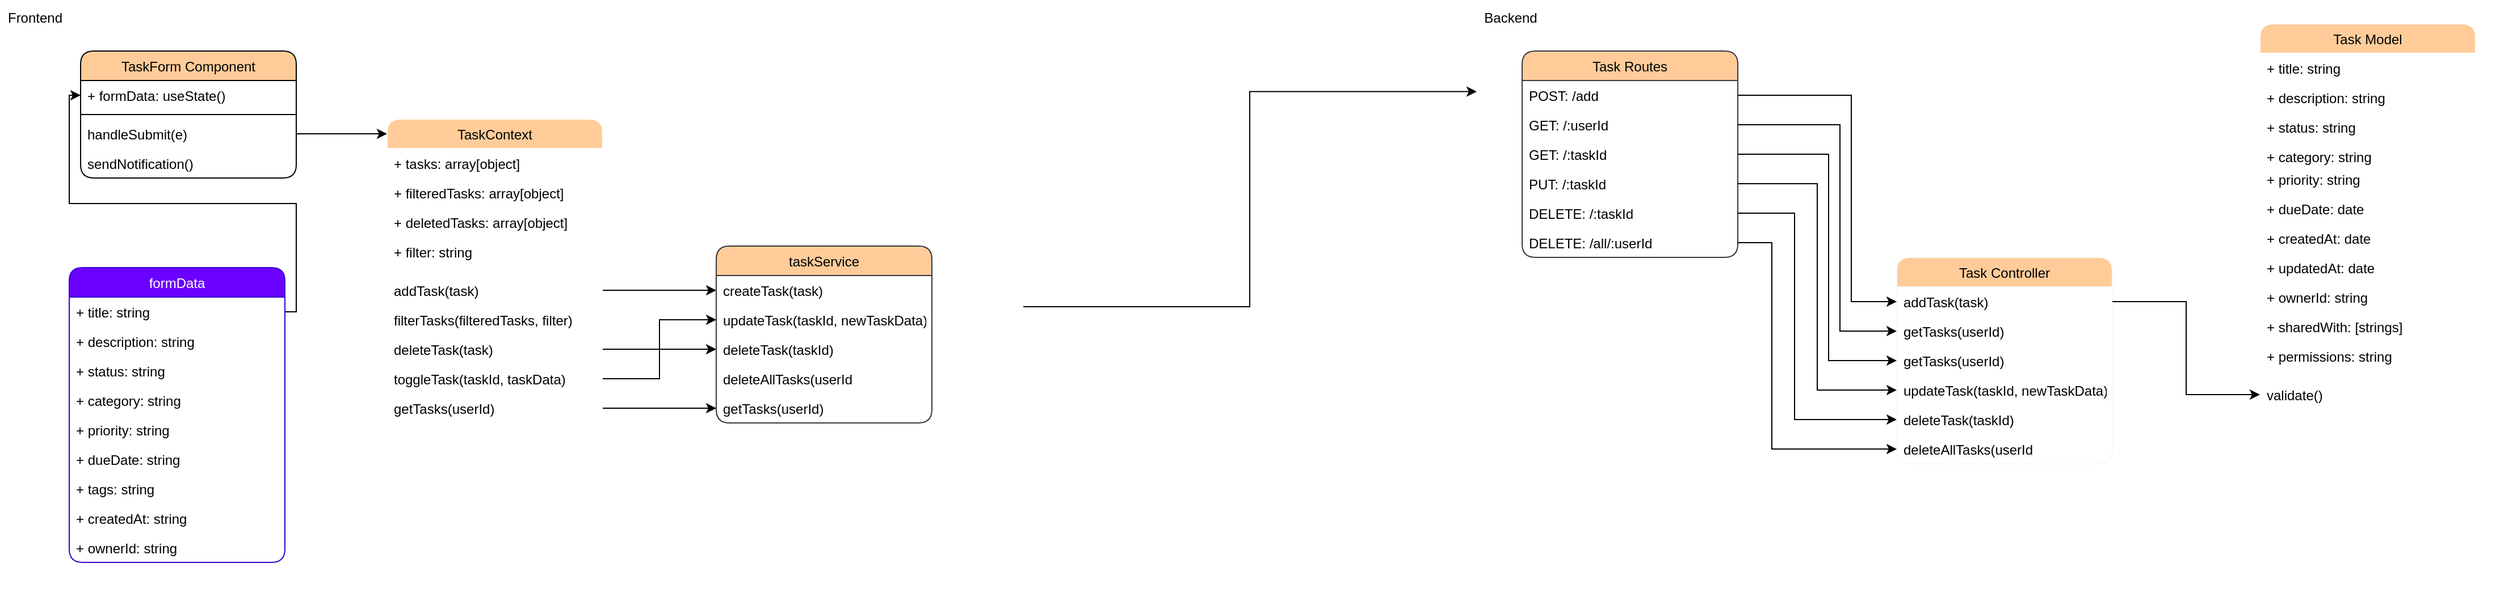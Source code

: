 <mxfile>
    <diagram id="_6p_mA55AHT6oroMER81" name="Data Flow Diagram">
        <mxGraphModel grid="1" page="0" gridSize="10" guides="1" tooltips="1" connect="1" arrows="1" fold="1" pageScale="1" pageWidth="850" pageHeight="1100" math="0" shadow="0">
            <root>
                <mxCell id="0"/>
                <mxCell id="1" parent="0"/>
                <mxCell id="65" value="Backend" style="shape=umlFrame;whiteSpace=wrap;html=1;strokeColor=#FFFFFF;fillColor=none;movable=1;resizable=1;rotatable=1;deletable=1;editable=1;connectable=1;" vertex="1" parent="1">
                    <mxGeometry x="1210" y="-580" width="900" height="539" as="geometry"/>
                </mxCell>
                <mxCell id="92" style="edgeStyle=orthogonalEdgeStyle;rounded=0;html=1;entryX=0;entryY=0.148;entryDx=0;entryDy=0;entryPerimeter=0;" edge="1" parent="1" source="64" target="65">
                    <mxGeometry relative="1" as="geometry"/>
                </mxCell>
                <mxCell id="64" value="Frontend" style="shape=umlFrame;whiteSpace=wrap;html=1;strokeColor=#FFFFFF;fillColor=none;movable=1;resizable=1;rotatable=1;deletable=1;editable=1;connectable=1;" vertex="1" parent="1">
                    <mxGeometry x="-90" y="-580" width="900" height="539" as="geometry"/>
                </mxCell>
                <mxCell id="2" value="TaskForm Component" style="swimlane;fontStyle=0;childLayout=stackLayout;horizontal=1;startSize=26;horizontalStack=0;resizeParent=1;resizeParentMax=0;resizeLast=0;collapsible=1;marginBottom=0;rounded=1;fillColor=#ffcc99;strokeColor=default;fontColor=#000000;" parent="1" vertex="1">
                    <mxGeometry x="-20" y="-536" width="190" height="112" as="geometry"/>
                </mxCell>
                <mxCell id="3" value="+ formData: useState()" style="text;strokeColor=none;fillColor=none;align=left;verticalAlign=top;spacingLeft=4;spacingRight=4;overflow=hidden;rotatable=0;points=[[0,0.5],[1,0.5]];portConstraint=eastwest;" parent="2" vertex="1">
                    <mxGeometry y="26" width="190" height="26" as="geometry"/>
                </mxCell>
                <mxCell id="28" value="" style="line;strokeWidth=1;fillColor=none;align=left;verticalAlign=middle;spacingTop=-1;spacingLeft=3;spacingRight=3;rotatable=0;labelPosition=right;points=[];portConstraint=eastwest;strokeColor=inherit;rounded=1;fontColor=#000000;" parent="2" vertex="1">
                    <mxGeometry y="52" width="190" height="8" as="geometry"/>
                </mxCell>
                <mxCell id="5" value="handleSubmit(e)" style="text;strokeColor=none;fillColor=none;align=left;verticalAlign=top;spacingLeft=4;spacingRight=4;overflow=hidden;rotatable=0;points=[[0,0.5],[1,0.5]];portConstraint=eastwest;" parent="2" vertex="1">
                    <mxGeometry y="60" width="190" height="26" as="geometry"/>
                </mxCell>
                <mxCell id="29" value="sendNotification()" style="text;strokeColor=none;fillColor=none;align=left;verticalAlign=top;spacingLeft=4;spacingRight=4;overflow=hidden;rotatable=0;points=[[0,0.5],[1,0.5]];portConstraint=eastwest;" parent="2" vertex="1">
                    <mxGeometry y="86" width="190" height="26" as="geometry"/>
                </mxCell>
                <mxCell id="7" value="TaskContext" style="swimlane;fontStyle=0;childLayout=stackLayout;horizontal=1;startSize=26;horizontalStack=0;resizeParent=1;resizeParentMax=0;resizeLast=0;collapsible=1;marginBottom=0;rounded=1;fillColor=#ffcc99;strokeColor=#FFFFFF;fontColor=#000000;" parent="1" vertex="1">
                    <mxGeometry x="250" y="-476" width="190" height="268" as="geometry"/>
                </mxCell>
                <mxCell id="8" value="+ tasks: array[object]" style="text;strokeColor=none;fillColor=none;align=left;verticalAlign=top;spacingLeft=4;spacingRight=4;overflow=hidden;rotatable=0;points=[[0,0.5],[1,0.5]];portConstraint=eastwest;" parent="7" vertex="1">
                    <mxGeometry y="26" width="190" height="26" as="geometry"/>
                </mxCell>
                <mxCell id="9" value="+ filteredTasks: array[object]" style="text;strokeColor=none;fillColor=none;align=left;verticalAlign=top;spacingLeft=4;spacingRight=4;overflow=hidden;rotatable=0;points=[[0,0.5],[1,0.5]];portConstraint=eastwest;" parent="7" vertex="1">
                    <mxGeometry y="52" width="190" height="26" as="geometry"/>
                </mxCell>
                <mxCell id="49" value="+ deletedTasks: array[object]" style="text;strokeColor=none;fillColor=none;align=left;verticalAlign=top;spacingLeft=4;spacingRight=4;overflow=hidden;rotatable=0;points=[[0,0.5],[1,0.5]];portConstraint=eastwest;" vertex="1" parent="7">
                    <mxGeometry y="78" width="190" height="26" as="geometry"/>
                </mxCell>
                <mxCell id="10" value="+ filter: string" style="text;strokeColor=none;fillColor=none;align=left;verticalAlign=top;spacingLeft=4;spacingRight=4;overflow=hidden;rotatable=0;points=[[0,0.5],[1,0.5]];portConstraint=eastwest;" parent="7" vertex="1">
                    <mxGeometry y="104" width="190" height="26" as="geometry"/>
                </mxCell>
                <mxCell id="52" value="" style="line;strokeWidth=1;fillColor=none;align=left;verticalAlign=middle;spacingTop=-1;spacingLeft=3;spacingRight=3;rotatable=0;labelPosition=right;points=[];portConstraint=eastwest;strokeColor=inherit;rounded=1;fontColor=#000000;" vertex="1" parent="7">
                    <mxGeometry y="130" width="190" height="8" as="geometry"/>
                </mxCell>
                <mxCell id="53" value="addTask(task)" style="text;strokeColor=none;fillColor=none;align=left;verticalAlign=top;spacingLeft=4;spacingRight=4;overflow=hidden;rotatable=0;points=[[0,0.5],[1,0.5]];portConstraint=eastwest;" vertex="1" parent="7">
                    <mxGeometry y="138" width="190" height="26" as="geometry"/>
                </mxCell>
                <mxCell id="54" value="filterTasks(filteredTasks, filter)" style="text;strokeColor=none;fillColor=none;align=left;verticalAlign=top;spacingLeft=4;spacingRight=4;overflow=hidden;rotatable=0;points=[[0,0.5],[1,0.5]];portConstraint=eastwest;" vertex="1" parent="7">
                    <mxGeometry y="164" width="190" height="26" as="geometry"/>
                </mxCell>
                <mxCell id="55" value="deleteTask(task)" style="text;strokeColor=none;fillColor=none;align=left;verticalAlign=top;spacingLeft=4;spacingRight=4;overflow=hidden;rotatable=0;points=[[0,0.5],[1,0.5]];portConstraint=eastwest;" vertex="1" parent="7">
                    <mxGeometry y="190" width="190" height="26" as="geometry"/>
                </mxCell>
                <mxCell id="56" value="toggleTask(taskId, taskData)" style="text;strokeColor=none;fillColor=none;align=left;verticalAlign=top;spacingLeft=4;spacingRight=4;overflow=hidden;rotatable=0;points=[[0,0.5],[1,0.5]];portConstraint=eastwest;" vertex="1" parent="7">
                    <mxGeometry y="216" width="190" height="26" as="geometry"/>
                </mxCell>
                <mxCell id="57" value="getTasks(userId)" style="text;strokeColor=none;fillColor=none;align=left;verticalAlign=top;spacingLeft=4;spacingRight=4;overflow=hidden;rotatable=0;points=[[0,0.5],[1,0.5]];portConstraint=eastwest;" vertex="1" parent="7">
                    <mxGeometry y="242" width="190" height="26" as="geometry"/>
                </mxCell>
                <mxCell id="11" value="Task Controller" style="swimlane;fontStyle=0;childLayout=stackLayout;horizontal=1;startSize=26;horizontalStack=0;resizeParent=1;resizeParentMax=0;resizeLast=0;collapsible=1;marginBottom=0;rounded=1;fillColor=#ffcc99;strokeColor=#f7fafc;fontColor=#000000;" parent="1" vertex="1">
                    <mxGeometry x="1580" y="-354" width="190" height="182" as="geometry"/>
                </mxCell>
                <mxCell id="12" value="addTask(task)" style="text;strokeColor=none;fillColor=none;align=left;verticalAlign=top;spacingLeft=4;spacingRight=4;overflow=hidden;rotatable=0;points=[[0,0.5],[1,0.5]];portConstraint=eastwest;" parent="11" vertex="1">
                    <mxGeometry y="26" width="190" height="26" as="geometry"/>
                </mxCell>
                <mxCell id="13" value="getTasks(userId)" style="text;strokeColor=none;fillColor=none;align=left;verticalAlign=top;spacingLeft=4;spacingRight=4;overflow=hidden;rotatable=0;points=[[0,0.5],[1,0.5]];portConstraint=eastwest;" parent="11" vertex="1">
                    <mxGeometry y="52" width="190" height="26" as="geometry"/>
                </mxCell>
                <mxCell id="88" value="getTasks(userId)" style="text;strokeColor=none;fillColor=none;align=left;verticalAlign=top;spacingLeft=4;spacingRight=4;overflow=hidden;rotatable=0;points=[[0,0.5],[1,0.5]];portConstraint=eastwest;" vertex="1" parent="11">
                    <mxGeometry y="78" width="190" height="26" as="geometry"/>
                </mxCell>
                <mxCell id="14" value="updateTask(taskId, newTaskData)" style="text;strokeColor=none;fillColor=none;align=left;verticalAlign=top;spacingLeft=4;spacingRight=4;overflow=hidden;rotatable=0;points=[[0,0.5],[1,0.5]];portConstraint=eastwest;" parent="11" vertex="1">
                    <mxGeometry y="104" width="190" height="26" as="geometry"/>
                </mxCell>
                <mxCell id="86" value="deleteTask(taskId)" style="text;strokeColor=none;fillColor=none;align=left;verticalAlign=top;spacingLeft=4;spacingRight=4;overflow=hidden;rotatable=0;points=[[0,0.5],[1,0.5]];portConstraint=eastwest;" vertex="1" parent="11">
                    <mxGeometry y="130" width="190" height="26" as="geometry"/>
                </mxCell>
                <mxCell id="87" value="deleteAllTasks(userId" style="text;strokeColor=none;fillColor=none;align=left;verticalAlign=top;spacingLeft=4;spacingRight=4;overflow=hidden;rotatable=0;points=[[0,0.5],[1,0.5]];portConstraint=eastwest;" vertex="1" parent="11">
                    <mxGeometry y="156" width="190" height="26" as="geometry"/>
                </mxCell>
                <mxCell id="15" value="Task Model" style="swimlane;fontStyle=0;childLayout=stackLayout;horizontal=1;startSize=26;horizontalStack=0;resizeParent=1;resizeParentMax=0;resizeLast=0;collapsible=1;marginBottom=0;rounded=1;fillColor=#ffcc99;strokeColor=#FFFFFF;fontColor=#000000;" parent="1" vertex="1">
                    <mxGeometry x="1900" y="-560" width="190" height="340" as="geometry"/>
                </mxCell>
                <mxCell id="16" value="+ title: string" style="text;strokeColor=none;fillColor=none;align=left;verticalAlign=top;spacingLeft=4;spacingRight=4;overflow=hidden;rotatable=0;points=[[0,0.5],[1,0.5]];portConstraint=eastwest;" parent="15" vertex="1">
                    <mxGeometry y="26" width="190" height="26" as="geometry"/>
                </mxCell>
                <mxCell id="17" value="+ description: string" style="text;strokeColor=none;fillColor=none;align=left;verticalAlign=top;spacingLeft=4;spacingRight=4;overflow=hidden;rotatable=0;points=[[0,0.5],[1,0.5]];portConstraint=eastwest;" parent="15" vertex="1">
                    <mxGeometry y="52" width="190" height="26" as="geometry"/>
                </mxCell>
                <mxCell id="76" value="+ status: string" style="text;strokeColor=none;fillColor=none;align=left;verticalAlign=top;spacingLeft=4;spacingRight=4;overflow=hidden;rotatable=0;points=[[0,0.5],[1,0.5]];portConstraint=eastwest;" vertex="1" parent="15">
                    <mxGeometry y="78" width="190" height="26" as="geometry"/>
                </mxCell>
                <mxCell id="78" value="+ category: string" style="text;strokeColor=none;fillColor=none;align=left;verticalAlign=top;spacingLeft=4;spacingRight=4;overflow=hidden;rotatable=0;points=[[0,0.5],[1,0.5]];portConstraint=eastwest;" vertex="1" parent="15">
                    <mxGeometry y="104" width="190" height="20" as="geometry"/>
                </mxCell>
                <mxCell id="79" value="+ priority: string" style="text;strokeColor=none;fillColor=none;align=left;verticalAlign=top;spacingLeft=4;spacingRight=4;overflow=hidden;rotatable=0;points=[[0,0.5],[1,0.5]];portConstraint=eastwest;" vertex="1" parent="15">
                    <mxGeometry y="124" width="190" height="26" as="geometry"/>
                </mxCell>
                <mxCell id="82" value="+ dueDate: date" style="text;strokeColor=none;fillColor=none;align=left;verticalAlign=top;spacingLeft=4;spacingRight=4;overflow=hidden;rotatable=0;points=[[0,0.5],[1,0.5]];portConstraint=eastwest;" vertex="1" parent="15">
                    <mxGeometry y="150" width="190" height="26" as="geometry"/>
                </mxCell>
                <mxCell id="83" value="+ createdAt: date" style="text;strokeColor=none;fillColor=none;align=left;verticalAlign=top;spacingLeft=4;spacingRight=4;overflow=hidden;rotatable=0;points=[[0,0.5],[1,0.5]];portConstraint=eastwest;" vertex="1" parent="15">
                    <mxGeometry y="176" width="190" height="26" as="geometry"/>
                </mxCell>
                <mxCell id="81" value="+ updatedAt: date" style="text;strokeColor=none;fillColor=none;align=left;verticalAlign=top;spacingLeft=4;spacingRight=4;overflow=hidden;rotatable=0;points=[[0,0.5],[1,0.5]];portConstraint=eastwest;" vertex="1" parent="15">
                    <mxGeometry y="202" width="190" height="26" as="geometry"/>
                </mxCell>
                <mxCell id="80" value="+ ownerId: string" style="text;strokeColor=none;fillColor=none;align=left;verticalAlign=top;spacingLeft=4;spacingRight=4;overflow=hidden;rotatable=0;points=[[0,0.5],[1,0.5]];portConstraint=eastwest;" vertex="1" parent="15">
                    <mxGeometry y="228" width="190" height="26" as="geometry"/>
                </mxCell>
                <mxCell id="77" value="+ sharedWith: [strings]" style="text;strokeColor=none;fillColor=none;align=left;verticalAlign=top;spacingLeft=4;spacingRight=4;overflow=hidden;rotatable=0;points=[[0,0.5],[1,0.5]];portConstraint=eastwest;" vertex="1" parent="15">
                    <mxGeometry y="254" width="190" height="26" as="geometry"/>
                </mxCell>
                <mxCell id="75" value="+ permissions: string" style="text;strokeColor=none;fillColor=none;align=left;verticalAlign=top;spacingLeft=4;spacingRight=4;overflow=hidden;rotatable=0;points=[[0,0.5],[1,0.5]];portConstraint=eastwest;" vertex="1" parent="15">
                    <mxGeometry y="280" width="190" height="26" as="geometry"/>
                </mxCell>
                <mxCell id="100" value="" style="line;strokeWidth=1;fillColor=none;align=left;verticalAlign=middle;spacingTop=-1;spacingLeft=3;spacingRight=3;rotatable=0;labelPosition=right;points=[];portConstraint=eastwest;strokeColor=inherit;" vertex="1" parent="15">
                    <mxGeometry y="306" width="190" height="8" as="geometry"/>
                </mxCell>
                <mxCell id="101" value="validate()" style="text;strokeColor=none;fillColor=none;align=left;verticalAlign=top;spacingLeft=4;spacingRight=4;overflow=hidden;rotatable=0;points=[[0,0.5],[1,0.5]];portConstraint=eastwest;" vertex="1" parent="15">
                    <mxGeometry y="314" width="190" height="26" as="geometry"/>
                </mxCell>
                <mxCell id="19" value="Task Routes" style="swimlane;fontStyle=0;childLayout=stackLayout;horizontal=1;startSize=26;horizontalStack=0;resizeParent=1;resizeParentMax=0;resizeLast=0;collapsible=1;marginBottom=0;rounded=1;fillColor=#ffcc99;strokeColor=#36393d;fontColor=#000000;" parent="1" vertex="1">
                    <mxGeometry x="1250" y="-536" width="190" height="182" as="geometry"/>
                </mxCell>
                <mxCell id="20" value="POST: /add" style="text;strokeColor=none;fillColor=none;align=left;verticalAlign=top;spacingLeft=4;spacingRight=4;overflow=hidden;rotatable=0;points=[[0,0.5],[1,0.5]];portConstraint=eastwest;" parent="19" vertex="1">
                    <mxGeometry y="26" width="190" height="26" as="geometry"/>
                </mxCell>
                <mxCell id="21" value="GET: /:userId" style="text;strokeColor=none;fillColor=none;align=left;verticalAlign=top;spacingLeft=4;spacingRight=4;overflow=hidden;rotatable=0;points=[[0,0.5],[1,0.5]];portConstraint=eastwest;" parent="19" vertex="1">
                    <mxGeometry y="52" width="190" height="26" as="geometry"/>
                </mxCell>
                <mxCell id="22" value="GET: /:taskId" style="text;strokeColor=none;fillColor=none;align=left;verticalAlign=top;spacingLeft=4;spacingRight=4;overflow=hidden;rotatable=0;points=[[0,0.5],[1,0.5]];portConstraint=eastwest;" parent="19" vertex="1">
                    <mxGeometry y="78" width="190" height="26" as="geometry"/>
                </mxCell>
                <mxCell id="90" value="PUT: /:taskId" style="text;strokeColor=none;fillColor=none;align=left;verticalAlign=top;spacingLeft=4;spacingRight=4;overflow=hidden;rotatable=0;points=[[0,0.5],[1,0.5]];portConstraint=eastwest;" vertex="1" parent="19">
                    <mxGeometry y="104" width="190" height="26" as="geometry"/>
                </mxCell>
                <mxCell id="89" value="DELETE: /:taskId" style="text;strokeColor=none;fillColor=none;align=left;verticalAlign=top;spacingLeft=4;spacingRight=4;overflow=hidden;rotatable=0;points=[[0,0.5],[1,0.5]];portConstraint=eastwest;" vertex="1" parent="19">
                    <mxGeometry y="130" width="190" height="26" as="geometry"/>
                </mxCell>
                <mxCell id="91" value="DELETE: /all/:userId" style="text;strokeColor=none;fillColor=none;align=left;verticalAlign=top;spacingLeft=4;spacingRight=4;overflow=hidden;rotatable=0;points=[[0,0.5],[1,0.5]];portConstraint=eastwest;" vertex="1" parent="19">
                    <mxGeometry y="156" width="190" height="26" as="geometry"/>
                </mxCell>
                <mxCell id="30" value="taskService" style="swimlane;fontStyle=0;childLayout=stackLayout;horizontal=1;startSize=26;horizontalStack=0;resizeParent=1;resizeParentMax=0;resizeLast=0;collapsible=1;marginBottom=0;rounded=1;fillColor=#ffcc99;strokeColor=#36393d;fontColor=#000000;" parent="1" vertex="1">
                    <mxGeometry x="540" y="-364" width="190" height="156" as="geometry"/>
                </mxCell>
                <mxCell id="32" value="createTask(task)" style="text;strokeColor=none;fillColor=none;align=left;verticalAlign=top;spacingLeft=4;spacingRight=4;overflow=hidden;rotatable=0;points=[[0,0.5],[1,0.5]];portConstraint=eastwest;" parent="30" vertex="1">
                    <mxGeometry y="26" width="190" height="26" as="geometry"/>
                </mxCell>
                <mxCell id="58" value="updateTask(taskId, newTaskData)" style="text;strokeColor=none;fillColor=none;align=left;verticalAlign=top;spacingLeft=4;spacingRight=4;overflow=hidden;rotatable=0;points=[[0,0.5],[1,0.5]];portConstraint=eastwest;" vertex="1" parent="30">
                    <mxGeometry y="52" width="190" height="26" as="geometry"/>
                </mxCell>
                <mxCell id="33" value="deleteTask(taskId)" style="text;strokeColor=none;fillColor=none;align=left;verticalAlign=top;spacingLeft=4;spacingRight=4;overflow=hidden;rotatable=0;points=[[0,0.5],[1,0.5]];portConstraint=eastwest;" parent="30" vertex="1">
                    <mxGeometry y="78" width="190" height="26" as="geometry"/>
                </mxCell>
                <mxCell id="59" value="deleteAllTasks(userId" style="text;strokeColor=none;fillColor=none;align=left;verticalAlign=top;spacingLeft=4;spacingRight=4;overflow=hidden;rotatable=0;points=[[0,0.5],[1,0.5]];portConstraint=eastwest;" vertex="1" parent="30">
                    <mxGeometry y="104" width="190" height="26" as="geometry"/>
                </mxCell>
                <mxCell id="31" value="getTasks(userId)" style="text;strokeColor=none;fillColor=none;align=left;verticalAlign=top;spacingLeft=4;spacingRight=4;overflow=hidden;rotatable=0;points=[[0,0.5],[1,0.5]];portConstraint=eastwest;" parent="30" vertex="1">
                    <mxGeometry y="130" width="190" height="26" as="geometry"/>
                </mxCell>
                <mxCell id="48" style="edgeStyle=orthogonalEdgeStyle;html=1;entryX=0;entryY=0.5;entryDx=0;entryDy=0;exitX=1;exitY=0.5;exitDx=0;exitDy=0;rounded=0;" edge="1" parent="1" source="39" target="3">
                    <mxGeometry relative="1" as="geometry"/>
                </mxCell>
                <mxCell id="38" value="formData" style="swimlane;fontStyle=0;childLayout=stackLayout;horizontal=1;startSize=26;horizontalStack=0;resizeParent=1;resizeParentMax=0;resizeLast=0;collapsible=1;marginBottom=0;rounded=1;fillColor=#6a00ff;strokeColor=#3700CC;fontColor=#ffffff;" vertex="1" parent="1">
                    <mxGeometry x="-30" y="-345" width="190" height="260" as="geometry"/>
                </mxCell>
                <mxCell id="39" value="+ title: string" style="text;strokeColor=none;fillColor=none;align=left;verticalAlign=top;spacingLeft=4;spacingRight=4;overflow=hidden;rotatable=0;points=[[0,0.5],[1,0.5]];portConstraint=eastwest;" vertex="1" parent="38">
                    <mxGeometry y="26" width="190" height="26" as="geometry"/>
                </mxCell>
                <mxCell id="40" value="+ description: string" style="text;strokeColor=none;fillColor=none;align=left;verticalAlign=top;spacingLeft=4;spacingRight=4;overflow=hidden;rotatable=0;points=[[0,0.5],[1,0.5]];portConstraint=eastwest;" vertex="1" parent="38">
                    <mxGeometry y="52" width="190" height="26" as="geometry"/>
                </mxCell>
                <mxCell id="42" value="+ status: string" style="text;strokeColor=none;fillColor=none;align=left;verticalAlign=top;spacingLeft=4;spacingRight=4;overflow=hidden;rotatable=0;points=[[0,0.5],[1,0.5]];portConstraint=eastwest;" vertex="1" parent="38">
                    <mxGeometry y="78" width="190" height="26" as="geometry"/>
                </mxCell>
                <mxCell id="43" value="+ category: string" style="text;strokeColor=none;fillColor=none;align=left;verticalAlign=top;spacingLeft=4;spacingRight=4;overflow=hidden;rotatable=0;points=[[0,0.5],[1,0.5]];portConstraint=eastwest;" vertex="1" parent="38">
                    <mxGeometry y="104" width="190" height="26" as="geometry"/>
                </mxCell>
                <mxCell id="46" value="+ priority: string" style="text;strokeColor=none;fillColor=none;align=left;verticalAlign=top;spacingLeft=4;spacingRight=4;overflow=hidden;rotatable=0;points=[[0,0.5],[1,0.5]];portConstraint=eastwest;" vertex="1" parent="38">
                    <mxGeometry y="130" width="190" height="26" as="geometry"/>
                </mxCell>
                <mxCell id="47" value="+ dueDate: string" style="text;strokeColor=none;fillColor=none;align=left;verticalAlign=top;spacingLeft=4;spacingRight=4;overflow=hidden;rotatable=0;points=[[0,0.5],[1,0.5]];portConstraint=eastwest;" vertex="1" parent="38">
                    <mxGeometry y="156" width="190" height="26" as="geometry"/>
                </mxCell>
                <mxCell id="45" value="+ tags: string" style="text;strokeColor=none;fillColor=none;align=left;verticalAlign=top;spacingLeft=4;spacingRight=4;overflow=hidden;rotatable=0;points=[[0,0.5],[1,0.5]];portConstraint=eastwest;" vertex="1" parent="38">
                    <mxGeometry y="182" width="190" height="26" as="geometry"/>
                </mxCell>
                <mxCell id="44" value="+ createdAt: string" style="text;strokeColor=none;fillColor=none;align=left;verticalAlign=top;spacingLeft=4;spacingRight=4;overflow=hidden;rotatable=0;points=[[0,0.5],[1,0.5]];portConstraint=eastwest;" vertex="1" parent="38">
                    <mxGeometry y="208" width="190" height="26" as="geometry"/>
                </mxCell>
                <mxCell id="41" value="+ ownerId: string" style="text;strokeColor=none;fillColor=none;align=left;verticalAlign=top;spacingLeft=4;spacingRight=4;overflow=hidden;rotatable=0;points=[[0,0.5],[1,0.5]];portConstraint=eastwest;" vertex="1" parent="38">
                    <mxGeometry y="234" width="190" height="26" as="geometry"/>
                </mxCell>
                <mxCell id="51" style="edgeStyle=orthogonalEdgeStyle;html=1;exitX=1;exitY=0.5;exitDx=0;exitDy=0;" edge="1" parent="1" source="5">
                    <mxGeometry relative="1" as="geometry">
                        <mxPoint x="170" y="-463" as="sourcePoint"/>
                        <mxPoint x="250" y="-463" as="targetPoint"/>
                    </mxGeometry>
                </mxCell>
                <mxCell id="60" style="edgeStyle=orthogonalEdgeStyle;html=1;entryX=0;entryY=0.5;entryDx=0;entryDy=0;rounded=0;" edge="1" parent="1" source="53" target="32">
                    <mxGeometry relative="1" as="geometry"/>
                </mxCell>
                <mxCell id="61" style="edgeStyle=orthogonalEdgeStyle;rounded=0;html=1;exitX=1;exitY=0.5;exitDx=0;exitDy=0;entryX=0;entryY=0.5;entryDx=0;entryDy=0;" edge="1" parent="1" source="55" target="33">
                    <mxGeometry relative="1" as="geometry"/>
                </mxCell>
                <mxCell id="62" style="edgeStyle=orthogonalEdgeStyle;rounded=0;html=1;exitX=1;exitY=0.5;exitDx=0;exitDy=0;entryX=0;entryY=0.5;entryDx=0;entryDy=0;" edge="1" parent="1" source="56" target="58">
                    <mxGeometry relative="1" as="geometry"/>
                </mxCell>
                <mxCell id="63" style="edgeStyle=orthogonalEdgeStyle;rounded=0;html=1;exitX=1;exitY=0.5;exitDx=0;exitDy=0;entryX=0;entryY=0.5;entryDx=0;entryDy=0;" edge="1" parent="1" source="57" target="31">
                    <mxGeometry relative="1" as="geometry"/>
                </mxCell>
                <mxCell id="93" style="edgeStyle=orthogonalEdgeStyle;rounded=0;html=1;exitX=1;exitY=0.5;exitDx=0;exitDy=0;entryX=0;entryY=0.5;entryDx=0;entryDy=0;" edge="1" parent="1" source="20" target="12">
                    <mxGeometry relative="1" as="geometry">
                        <Array as="points">
                            <mxPoint x="1540" y="-497"/>
                            <mxPoint x="1540" y="-315"/>
                        </Array>
                    </mxGeometry>
                </mxCell>
                <mxCell id="94" style="edgeStyle=orthogonalEdgeStyle;rounded=0;html=1;exitX=1;exitY=0.5;exitDx=0;exitDy=0;entryX=0;entryY=0.5;entryDx=0;entryDy=0;" edge="1" parent="1" source="21" target="13">
                    <mxGeometry relative="1" as="geometry">
                        <Array as="points">
                            <mxPoint x="1530" y="-471"/>
                            <mxPoint x="1530" y="-289"/>
                        </Array>
                    </mxGeometry>
                </mxCell>
                <mxCell id="95" style="edgeStyle=orthogonalEdgeStyle;rounded=0;html=1;exitX=1;exitY=0.5;exitDx=0;exitDy=0;entryX=0;entryY=0.5;entryDx=0;entryDy=0;" edge="1" parent="1" source="22" target="88">
                    <mxGeometry relative="1" as="geometry">
                        <Array as="points">
                            <mxPoint x="1520" y="-445"/>
                            <mxPoint x="1520" y="-263"/>
                        </Array>
                    </mxGeometry>
                </mxCell>
                <mxCell id="97" style="edgeStyle=orthogonalEdgeStyle;rounded=0;html=1;exitX=1;exitY=0.5;exitDx=0;exitDy=0;entryX=0;entryY=0.5;entryDx=0;entryDy=0;" edge="1" parent="1" source="90" target="14">
                    <mxGeometry relative="1" as="geometry">
                        <Array as="points">
                            <mxPoint x="1510" y="-419"/>
                            <mxPoint x="1510" y="-237"/>
                        </Array>
                    </mxGeometry>
                </mxCell>
                <mxCell id="98" style="edgeStyle=orthogonalEdgeStyle;rounded=0;html=1;exitX=1;exitY=0.5;exitDx=0;exitDy=0;entryX=0;entryY=0.5;entryDx=0;entryDy=0;" edge="1" parent="1" source="89" target="86">
                    <mxGeometry relative="1" as="geometry">
                        <Array as="points">
                            <mxPoint x="1490" y="-393"/>
                            <mxPoint x="1490" y="-211"/>
                        </Array>
                    </mxGeometry>
                </mxCell>
                <mxCell id="99" style="edgeStyle=orthogonalEdgeStyle;rounded=0;html=1;exitX=1;exitY=0.5;exitDx=0;exitDy=0;entryX=0;entryY=0.5;entryDx=0;entryDy=0;" edge="1" parent="1" source="91" target="87">
                    <mxGeometry relative="1" as="geometry">
                        <Array as="points">
                            <mxPoint x="1470" y="-367"/>
                            <mxPoint x="1470" y="-185"/>
                        </Array>
                    </mxGeometry>
                </mxCell>
                <mxCell id="102" style="edgeStyle=orthogonalEdgeStyle;rounded=0;html=1;exitX=1;exitY=0.5;exitDx=0;exitDy=0;entryX=0;entryY=0.5;entryDx=0;entryDy=0;" edge="1" parent="1" source="12" target="101">
                    <mxGeometry relative="1" as="geometry"/>
                </mxCell>
            </root>
        </mxGraphModel>
    </diagram>
    <diagram id="-_1ezvCN1RVbjZoBQtXI" name="Create Task Sequence">
        <mxGraphModel dx="3363" dy="2027" grid="1" gridSize="10" guides="1" tooltips="1" connect="1" arrows="1" fold="1" page="0" pageScale="1" pageWidth="850" pageHeight="1100" math="0" shadow="0">
            <root>
                <mxCell id="0"/>
                <mxCell id="1" parent="0"/>
                <mxCell id="ZmFlC2bX8gDt5VkyaATn-1" value="" style="shape=umlLifeline;participant=umlActor;perimeter=lifelinePerimeter;whiteSpace=wrap;html=1;container=1;collapsible=0;recursiveResize=0;verticalAlign=top;spacingTop=36;outlineConnect=0;strokeColor=#f7fafc;fillColor=#FFFFFF;" vertex="1" parent="1">
                    <mxGeometry x="-300" y="-280" width="20" height="760" as="geometry"/>
                </mxCell>
                <mxCell id="ZmFlC2bX8gDt5VkyaATn-2" value="" style="html=1;points=[];perimeter=orthogonalPerimeter;strokeColor=#005700;fillColor=#008a00;fontColor=#ffffff;" vertex="1" parent="ZmFlC2bX8gDt5VkyaATn-1">
                    <mxGeometry x="5" y="60" width="10" height="420" as="geometry"/>
                </mxCell>
                <mxCell id="ZmFlC2bX8gDt5VkyaATn-3" value="User" style="text;strokeColor=none;align=center;fillColor=none;html=1;verticalAlign=middle;whiteSpace=wrap;rounded=0;" vertex="1" parent="1">
                    <mxGeometry x="-320" y="-310" width="60" height="30" as="geometry"/>
                </mxCell>
                <mxCell id="ZmFlC2bX8gDt5VkyaATn-4" value="TaskForm" style="shape=umlLifeline;perimeter=lifelinePerimeter;whiteSpace=wrap;html=1;container=1;collapsible=0;recursiveResize=0;outlineConnect=0;strokeColor=#FFFFFF;fillColor=#6a00ff;fontColor=#ffffff;" vertex="1" parent="1">
                    <mxGeometry x="-53" y="-280" width="100" height="750" as="geometry"/>
                </mxCell>
                <mxCell id="w_Li5rTRc2VOVZp4N8eY-10" value="" style="html=1;points=[];perimeter=orthogonalPerimeter;strokeColor=#3700CC;fillColor=#6a00ff;fontColor=#ffffff;" vertex="1" parent="ZmFlC2bX8gDt5VkyaATn-4">
                    <mxGeometry x="45" y="80" width="10" height="370" as="geometry"/>
                </mxCell>
                <mxCell id="_oWnFJi08e9e3v-AHgOI-1" value="TaskContext" style="shape=umlLifeline;perimeter=lifelinePerimeter;whiteSpace=wrap;html=1;container=1;collapsible=0;recursiveResize=0;outlineConnect=0;strokeColor=#FFFFFF;fillColor=#1ba1e2;fontColor=#ffffff;" vertex="1" parent="1">
                    <mxGeometry x="234" y="-280" width="100" height="750" as="geometry"/>
                </mxCell>
                <mxCell id="w_Li5rTRc2VOVZp4N8eY-13" value="" style="html=1;points=[];perimeter=orthogonalPerimeter;strokeColor=#006EAF;fillColor=#1ba1e2;fontColor=#ffffff;" vertex="1" parent="_oWnFJi08e9e3v-AHgOI-1">
                    <mxGeometry x="45" y="90" width="10" height="340" as="geometry"/>
                </mxCell>
                <mxCell id="08ULeDQdYxicm4fCYWU1-8" value="SortTasks by createdAt date&lt;br&gt;and setTasks to sortedTasks" style="edgeStyle=orthogonalEdgeStyle;html=1;align=left;spacingLeft=2;endArrow=block;rounded=0;entryX=1;entryY=0;" edge="1" parent="_oWnFJi08e9e3v-AHgOI-1">
                    <mxGeometry relative="1" as="geometry">
                        <mxPoint x="55" y="380" as="sourcePoint"/>
                        <Array as="points">
                            <mxPoint x="85" y="380"/>
                        </Array>
                        <mxPoint x="60" y="400" as="targetPoint"/>
                    </mxGeometry>
                </mxCell>
                <mxCell id="_oWnFJi08e9e3v-AHgOI-5" value="taskService" style="shape=umlLifeline;perimeter=lifelinePerimeter;whiteSpace=wrap;html=1;container=1;collapsible=0;recursiveResize=0;outlineConnect=0;strokeColor=#FFFFFF;fillColor=#0050ef;fontColor=#ffffff;" vertex="1" parent="1">
                    <mxGeometry x="521" y="-280" width="100" height="750" as="geometry"/>
                </mxCell>
                <mxCell id="KS9cdFTpRLpQNZ_aqoSr-1" value="" style="html=1;points=[];perimeter=orthogonalPerimeter;strokeColor=#001DBC;fillColor=#0050ef;fontColor=#ffffff;" vertex="1" parent="_oWnFJi08e9e3v-AHgOI-5">
                    <mxGeometry x="45" y="100" width="10" height="250" as="geometry"/>
                </mxCell>
                <mxCell id="_oWnFJi08e9e3v-AHgOI-8" value="taskRoutes" style="shape=umlLifeline;perimeter=lifelinePerimeter;whiteSpace=wrap;html=1;container=1;collapsible=0;recursiveResize=0;outlineConnect=0;strokeColor=#FFFFFF;fillColor=#d80073;fontColor=#ffffff;" vertex="1" parent="1">
                    <mxGeometry x="809" y="-280" width="100" height="750" as="geometry"/>
                </mxCell>
                <mxCell id="a7mjspnl8OJCoX8pxgsp-1" value="" style="html=1;points=[];perimeter=orthogonalPerimeter;strokeColor=#A50040;fillColor=#d80073;fontColor=#ffffff;" vertex="1" parent="_oWnFJi08e9e3v-AHgOI-8">
                    <mxGeometry x="45" y="110" width="10" height="220" as="geometry"/>
                </mxCell>
                <mxCell id="1Y-mKMKKc6OOz6_AkFGi-2" value="taskController" style="shape=umlLifeline;perimeter=lifelinePerimeter;whiteSpace=wrap;html=1;container=1;collapsible=0;recursiveResize=0;outlineConnect=0;strokeColor=#FFFFFF;fillColor=#a20025;fontColor=#ffffff;" vertex="1" parent="1">
                    <mxGeometry x="1096" y="-280" width="100" height="750" as="geometry"/>
                </mxCell>
                <mxCell id="a7mjspnl8OJCoX8pxgsp-4" value="" style="html=1;points=[];perimeter=orthogonalPerimeter;strokeColor=#6F0000;fillColor=#a20025;fontColor=#ffffff;" vertex="1" parent="1Y-mKMKKc6OOz6_AkFGi-2">
                    <mxGeometry x="45" y="127.5" width="10" height="182.5" as="geometry"/>
                </mxCell>
                <mxCell id="w_Li5rTRc2VOVZp4N8eY-1" value="taskModel" style="shape=umlLifeline;perimeter=lifelinePerimeter;whiteSpace=wrap;html=1;container=1;collapsible=0;recursiveResize=0;outlineConnect=0;strokeColor=#FFFFFF;fillColor=#fa6800;fontColor=#000000;" vertex="1" parent="1">
                    <mxGeometry x="1383" y="-280" width="100" height="750" as="geometry"/>
                </mxCell>
                <mxCell id="08ULeDQdYxicm4fCYWU1-1" value="" style="html=1;points=[];perimeter=orthogonalPerimeter;strokeColor=#C73500;fillColor=#fa6800;fontColor=#000000;" vertex="1" parent="w_Li5rTRc2VOVZp4N8eY-1">
                    <mxGeometry x="45.07" y="135" width="10" height="35" as="geometry"/>
                </mxCell>
                <mxCell id="w_Li5rTRc2VOVZp4N8eY-2" value="Firebase FireStore" style="shape=umlLifeline;perimeter=lifelinePerimeter;whiteSpace=wrap;html=1;container=1;collapsible=0;recursiveResize=0;outlineConnect=0;strokeColor=#FFFFFF;fillColor=#f0a30a;fontColor=#000000;" vertex="1" parent="1">
                    <mxGeometry x="1670" y="-280" width="100" height="750" as="geometry"/>
                </mxCell>
                <mxCell id="08ULeDQdYxicm4fCYWU1-4" value="" style="html=1;points=[];perimeter=orthogonalPerimeter;strokeColor=#BD7000;fillColor=#f0a30a;fontColor=#000000;" vertex="1" parent="w_Li5rTRc2VOVZp4N8eY-2">
                    <mxGeometry x="45" y="200" width="10" height="80" as="geometry"/>
                </mxCell>
                <mxCell id="w_Li5rTRc2VOVZp4N8eY-11" value="handleSubmit" style="html=1;verticalAlign=bottom;endArrow=block;entryX=0;entryY=0;rounded=0;" edge="1" target="w_Li5rTRc2VOVZp4N8eY-10" parent="1" source="ZmFlC2bX8gDt5VkyaATn-2">
                    <mxGeometry relative="1" as="geometry">
                        <mxPoint x="-114" y="-200" as="sourcePoint"/>
                    </mxGeometry>
                </mxCell>
                <mxCell id="w_Li5rTRc2VOVZp4N8eY-12" value="renderNewTask()" style="html=1;verticalAlign=bottom;endArrow=open;dashed=1;endSize=8;exitX=0;exitY=0.95;rounded=0;" edge="1" source="w_Li5rTRc2VOVZp4N8eY-10" parent="1" target="ZmFlC2bX8gDt5VkyaATn-2">
                    <mxGeometry relative="1" as="geometry">
                        <mxPoint x="-114" y="-124" as="targetPoint"/>
                    </mxGeometry>
                </mxCell>
                <mxCell id="w_Li5rTRc2VOVZp4N8eY-14" value="addTask(formData)" style="html=1;verticalAlign=bottom;endArrow=block;entryX=0;entryY=0;rounded=0;" edge="1" target="w_Li5rTRc2VOVZp4N8eY-13" parent="1" source="ZmFlC2bX8gDt5VkyaATn-4">
                    <mxGeometry relative="1" as="geometry">
                        <mxPoint x="185" y="-190" as="sourcePoint"/>
                    </mxGeometry>
                </mxCell>
                <mxCell id="w_Li5rTRc2VOVZp4N8eY-15" value="return" style="html=1;verticalAlign=bottom;endArrow=open;dashed=1;endSize=8;exitX=0;exitY=0.95;rounded=0;" edge="1" source="w_Li5rTRc2VOVZp4N8eY-13" parent="1" target="ZmFlC2bX8gDt5VkyaATn-4">
                    <mxGeometry relative="1" as="geometry">
                        <mxPoint x="185" y="-114" as="targetPoint"/>
                    </mxGeometry>
                </mxCell>
                <mxCell id="KS9cdFTpRLpQNZ_aqoSr-2" value="createTask(task)" style="html=1;verticalAlign=bottom;endArrow=block;entryX=0;entryY=0;rounded=0;" edge="1" target="KS9cdFTpRLpQNZ_aqoSr-1" parent="1" source="_oWnFJi08e9e3v-AHgOI-1">
                    <mxGeometry relative="1" as="geometry">
                        <mxPoint x="465" y="-180" as="sourcePoint"/>
                    </mxGeometry>
                </mxCell>
                <mxCell id="KS9cdFTpRLpQNZ_aqoSr-3" value="taskId" style="html=1;verticalAlign=bottom;endArrow=open;dashed=1;endSize=8;exitX=0;exitY=0.95;rounded=0;" edge="1" source="KS9cdFTpRLpQNZ_aqoSr-1" parent="1" target="_oWnFJi08e9e3v-AHgOI-1">
                    <mxGeometry relative="1" as="geometry">
                        <mxPoint x="465" y="-104" as="targetPoint"/>
                    </mxGeometry>
                </mxCell>
                <mxCell id="a7mjspnl8OJCoX8pxgsp-3" value="taskId" style="html=1;verticalAlign=bottom;endArrow=open;dashed=1;endSize=8;exitX=0;exitY=0.95;rounded=0;" edge="1" source="a7mjspnl8OJCoX8pxgsp-1" parent="1" target="_oWnFJi08e9e3v-AHgOI-5">
                    <mxGeometry relative="1" as="geometry">
                        <mxPoint x="740" y="-94" as="targetPoint"/>
                    </mxGeometry>
                </mxCell>
                <mxCell id="a7mjspnl8OJCoX8pxgsp-2" value="POST: /add" style="html=1;verticalAlign=bottom;endArrow=block;entryX=0;entryY=0;rounded=0;" edge="1" target="a7mjspnl8OJCoX8pxgsp-1" parent="1" source="_oWnFJi08e9e3v-AHgOI-5">
                    <mxGeometry relative="1" as="geometry">
                        <mxPoint x="740" y="-170" as="sourcePoint"/>
                    </mxGeometry>
                </mxCell>
                <mxCell id="a7mjspnl8OJCoX8pxgsp-6" value="taskId" style="html=1;verticalAlign=bottom;endArrow=open;dashed=1;endSize=8;exitX=0;exitY=0.95;rounded=0;" edge="1" source="a7mjspnl8OJCoX8pxgsp-4" parent="1" target="_oWnFJi08e9e3v-AHgOI-8">
                    <mxGeometry relative="1" as="geometry">
                        <mxPoint x="829.999" y="-62.25" as="targetPoint"/>
                    </mxGeometry>
                </mxCell>
                <mxCell id="a7mjspnl8OJCoX8pxgsp-5" value="addTask(task)" style="html=1;verticalAlign=bottom;endArrow=block;entryX=0;entryY=0;rounded=0;" edge="1" target="a7mjspnl8OJCoX8pxgsp-4" parent="1" source="_oWnFJi08e9e3v-AHgOI-8">
                    <mxGeometry relative="1" as="geometry">
                        <mxPoint x="829.999" y="-152.5" as="sourcePoint"/>
                    </mxGeometry>
                </mxCell>
                <mxCell id="08ULeDQdYxicm4fCYWU1-2" value="validate()" style="html=1;verticalAlign=bottom;endArrow=block;entryX=0;entryY=0;rounded=0;" edge="1" target="08ULeDQdYxicm4fCYWU1-1" parent="1">
                    <mxGeometry relative="1" as="geometry">
                        <mxPoint x="1114.999" y="-145" as="sourcePoint"/>
                    </mxGeometry>
                </mxCell>
                <mxCell id="08ULeDQdYxicm4fCYWU1-3" value="return" style="html=1;verticalAlign=bottom;endArrow=open;dashed=1;endSize=8;exitX=0;exitY=0.95;rounded=0;" edge="1" source="08ULeDQdYxicm4fCYWU1-1" parent="1" target="1Y-mKMKKc6OOz6_AkFGi-2">
                    <mxGeometry relative="1" as="geometry">
                        <mxPoint x="1114.999" y="-69" as="targetPoint"/>
                    </mxGeometry>
                </mxCell>
                <mxCell id="08ULeDQdYxicm4fCYWU1-5" value="db.collection('tasks').add(taskModel)" style="html=1;verticalAlign=bottom;endArrow=block;entryX=0;entryY=0;rounded=0;" edge="1" target="08ULeDQdYxicm4fCYWU1-4" parent="1" source="1Y-mKMKKc6OOz6_AkFGi-2">
                    <mxGeometry relative="1" as="geometry">
                        <mxPoint x="1640" y="-90" as="sourcePoint"/>
                    </mxGeometry>
                </mxCell>
                <mxCell id="08ULeDQdYxicm4fCYWU1-6" value="&quot;Task Added&quot;" style="html=1;verticalAlign=bottom;endArrow=open;dashed=1;endSize=8;exitX=0;exitY=0.95;rounded=0;" edge="1" source="08ULeDQdYxicm4fCYWU1-4" parent="1" target="1Y-mKMKKc6OOz6_AkFGi-2">
                    <mxGeometry relative="1" as="geometry">
                        <mxPoint x="1640" y="-14" as="targetPoint"/>
                    </mxGeometry>
                </mxCell>
            </root>
        </mxGraphModel>
    </diagram>
</mxfile>